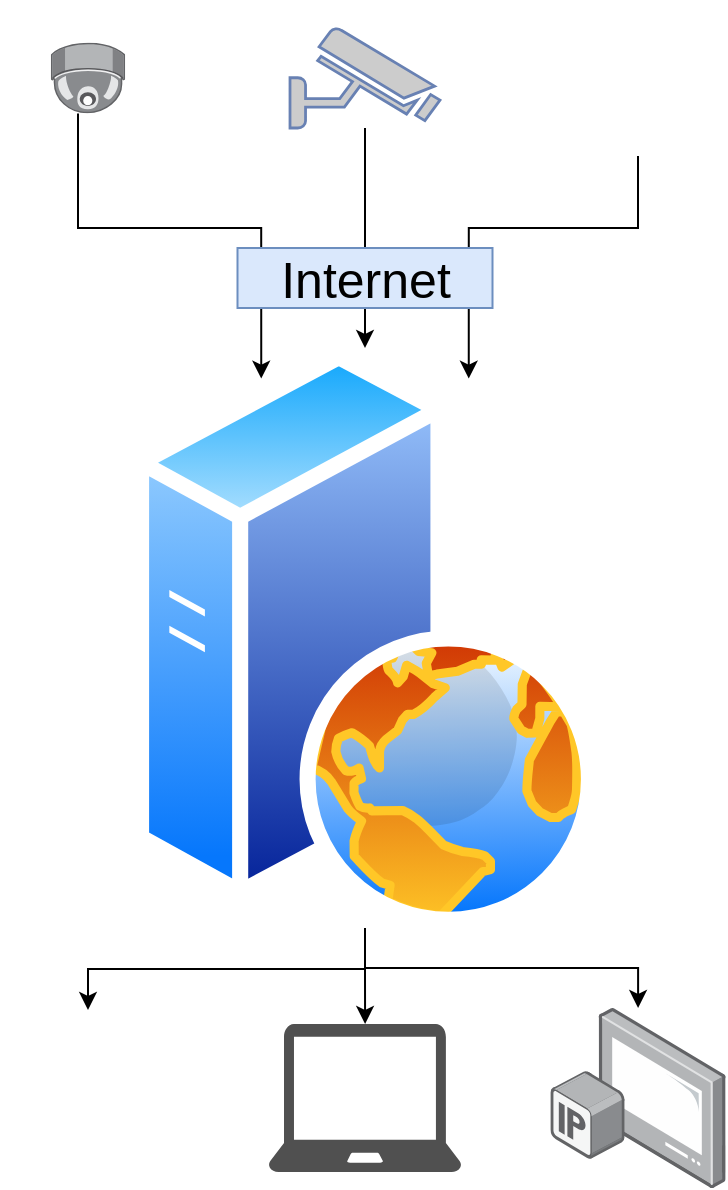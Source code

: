 <mxfile version="14.8.2" type="device"><diagram id="IevFxJ_oJaaM6TNPhWhs" name="Page-1"><mxGraphModel dx="1422" dy="793" grid="1" gridSize="10" guides="1" tooltips="1" connect="1" arrows="1" fold="1" page="1" pageScale="1" pageWidth="850" pageHeight="1100" math="0" shadow="0"><root><mxCell id="0"/><mxCell id="1" parent="0"/><mxCell id="uglpGC3GdfQnX4ZAyESJ-19" style="edgeStyle=orthogonalEdgeStyle;rounded=0;orthogonalLoop=1;jettySize=auto;html=1;fontSize=25;" edge="1" parent="1" source="uglpGC3GdfQnX4ZAyESJ-4" target="uglpGC3GdfQnX4ZAyESJ-18"><mxGeometry relative="1" as="geometry"/></mxCell><mxCell id="uglpGC3GdfQnX4ZAyESJ-20" style="edgeStyle=orthogonalEdgeStyle;rounded=0;orthogonalLoop=1;jettySize=auto;html=1;fontSize=25;" edge="1" parent="1" source="uglpGC3GdfQnX4ZAyESJ-4" target="uglpGC3GdfQnX4ZAyESJ-16"><mxGeometry relative="1" as="geometry"/></mxCell><mxCell id="uglpGC3GdfQnX4ZAyESJ-21" style="edgeStyle=orthogonalEdgeStyle;rounded=0;orthogonalLoop=1;jettySize=auto;html=1;fontSize=25;" edge="1" parent="1" source="uglpGC3GdfQnX4ZAyESJ-4" target="uglpGC3GdfQnX4ZAyESJ-17"><mxGeometry relative="1" as="geometry"/></mxCell><mxCell id="uglpGC3GdfQnX4ZAyESJ-4" value="" style="aspect=fixed;perimeter=ellipsePerimeter;html=1;align=center;shadow=0;dashed=0;spacingTop=3;image;image=img/lib/active_directory/web_server.svg;" vertex="1" parent="1"><mxGeometry x="296.5" y="210" width="232" height="290" as="geometry"/></mxCell><mxCell id="uglpGC3GdfQnX4ZAyESJ-13" style="edgeStyle=orthogonalEdgeStyle;rounded=0;orthogonalLoop=1;jettySize=auto;html=1;entryX=0.25;entryY=0;entryDx=0;entryDy=0;" edge="1" parent="1" source="uglpGC3GdfQnX4ZAyESJ-5" target="uglpGC3GdfQnX4ZAyESJ-4"><mxGeometry relative="1" as="geometry"><Array as="points"><mxPoint x="269" y="150"/><mxPoint x="361" y="150"/></Array></mxGeometry></mxCell><mxCell id="uglpGC3GdfQnX4ZAyESJ-5" value="" style="points=[];aspect=fixed;html=1;align=center;shadow=0;dashed=0;image;image=img/lib/allied_telesis/security/Surveillance_Camera_Ceiling.svg;" vertex="1" parent="1"><mxGeometry x="255.4" y="57.3" width="37.2" height="35.4" as="geometry"/></mxCell><mxCell id="uglpGC3GdfQnX4ZAyESJ-11" value="" style="edgeStyle=orthogonalEdgeStyle;rounded=0;orthogonalLoop=1;jettySize=auto;html=1;" edge="1" parent="1" source="uglpGC3GdfQnX4ZAyESJ-6" target="uglpGC3GdfQnX4ZAyESJ-4"><mxGeometry relative="1" as="geometry"/></mxCell><mxCell id="uglpGC3GdfQnX4ZAyESJ-6" value="" style="fontColor=#0066CC;verticalAlign=top;verticalLabelPosition=bottom;labelPosition=center;align=center;html=1;outlineConnect=0;fillColor=#CCCCCC;strokeColor=#6881B3;gradientColor=none;gradientDirection=north;strokeWidth=2;shape=mxgraph.networks.security_camera;" vertex="1" parent="1"><mxGeometry x="375" y="50" width="75" height="50" as="geometry"/></mxCell><mxCell id="uglpGC3GdfQnX4ZAyESJ-12" style="edgeStyle=orthogonalEdgeStyle;rounded=0;orthogonalLoop=1;jettySize=auto;html=1;entryX=0.75;entryY=0;entryDx=0;entryDy=0;exitX=0.5;exitY=1;exitDx=0;exitDy=0;" edge="1" parent="1" source="uglpGC3GdfQnX4ZAyESJ-8" target="uglpGC3GdfQnX4ZAyESJ-4"><mxGeometry relative="1" as="geometry"><Array as="points"><mxPoint x="549" y="150"/><mxPoint x="464" y="150"/></Array></mxGeometry></mxCell><mxCell id="uglpGC3GdfQnX4ZAyESJ-8" value="" style="shape=image;html=1;verticalAlign=top;verticalLabelPosition=bottom;labelBackgroundColor=#ffffff;imageAspect=0;aspect=fixed;image=https://cdn1.iconfinder.com/data/icons/corona-outbreak-outline/64/Coronavirus-covid19-thermal-detector-body-temperature-scan-128.png" vertex="1" parent="1"><mxGeometry x="510" y="36" width="78" height="78" as="geometry"/></mxCell><mxCell id="uglpGC3GdfQnX4ZAyESJ-14" value="Internet" style="text;html=1;strokeColor=#6c8ebf;fillColor=#dae8fc;align=center;verticalAlign=middle;whiteSpace=wrap;rounded=0;fontSize=25;" vertex="1" parent="1"><mxGeometry x="348.75" y="160" width="127.5" height="30" as="geometry"/></mxCell><mxCell id="uglpGC3GdfQnX4ZAyESJ-16" value="" style="pointerEvents=1;shadow=0;dashed=0;html=1;strokeColor=none;fillColor=#505050;labelPosition=center;verticalLabelPosition=bottom;verticalAlign=top;outlineConnect=0;align=center;shape=mxgraph.office.devices.laptop;fontSize=25;" vertex="1" parent="1"><mxGeometry x="364.25" y="548" width="96.5" height="74" as="geometry"/></mxCell><mxCell id="uglpGC3GdfQnX4ZAyESJ-17" value="" style="points=[];aspect=fixed;html=1;align=center;shadow=0;dashed=0;image;image=img/lib/allied_telesis/computer_and_terminals/IP_TV.svg;fontSize=25;" vertex="1" parent="1"><mxGeometry x="505.07" y="540" width="87.86" height="90" as="geometry"/></mxCell><mxCell id="uglpGC3GdfQnX4ZAyESJ-18" value="" style="shape=image;html=1;verticalAlign=top;verticalLabelPosition=bottom;labelBackgroundColor=#ffffff;imageAspect=0;aspect=fixed;image=https://cdn0.iconfinder.com/data/icons/education-340/100/Tilda_Icons_1ed_phone-128.png;fontSize=25;" vertex="1" parent="1"><mxGeometry x="230" y="541" width="88" height="88" as="geometry"/></mxCell></root></mxGraphModel></diagram></mxfile>